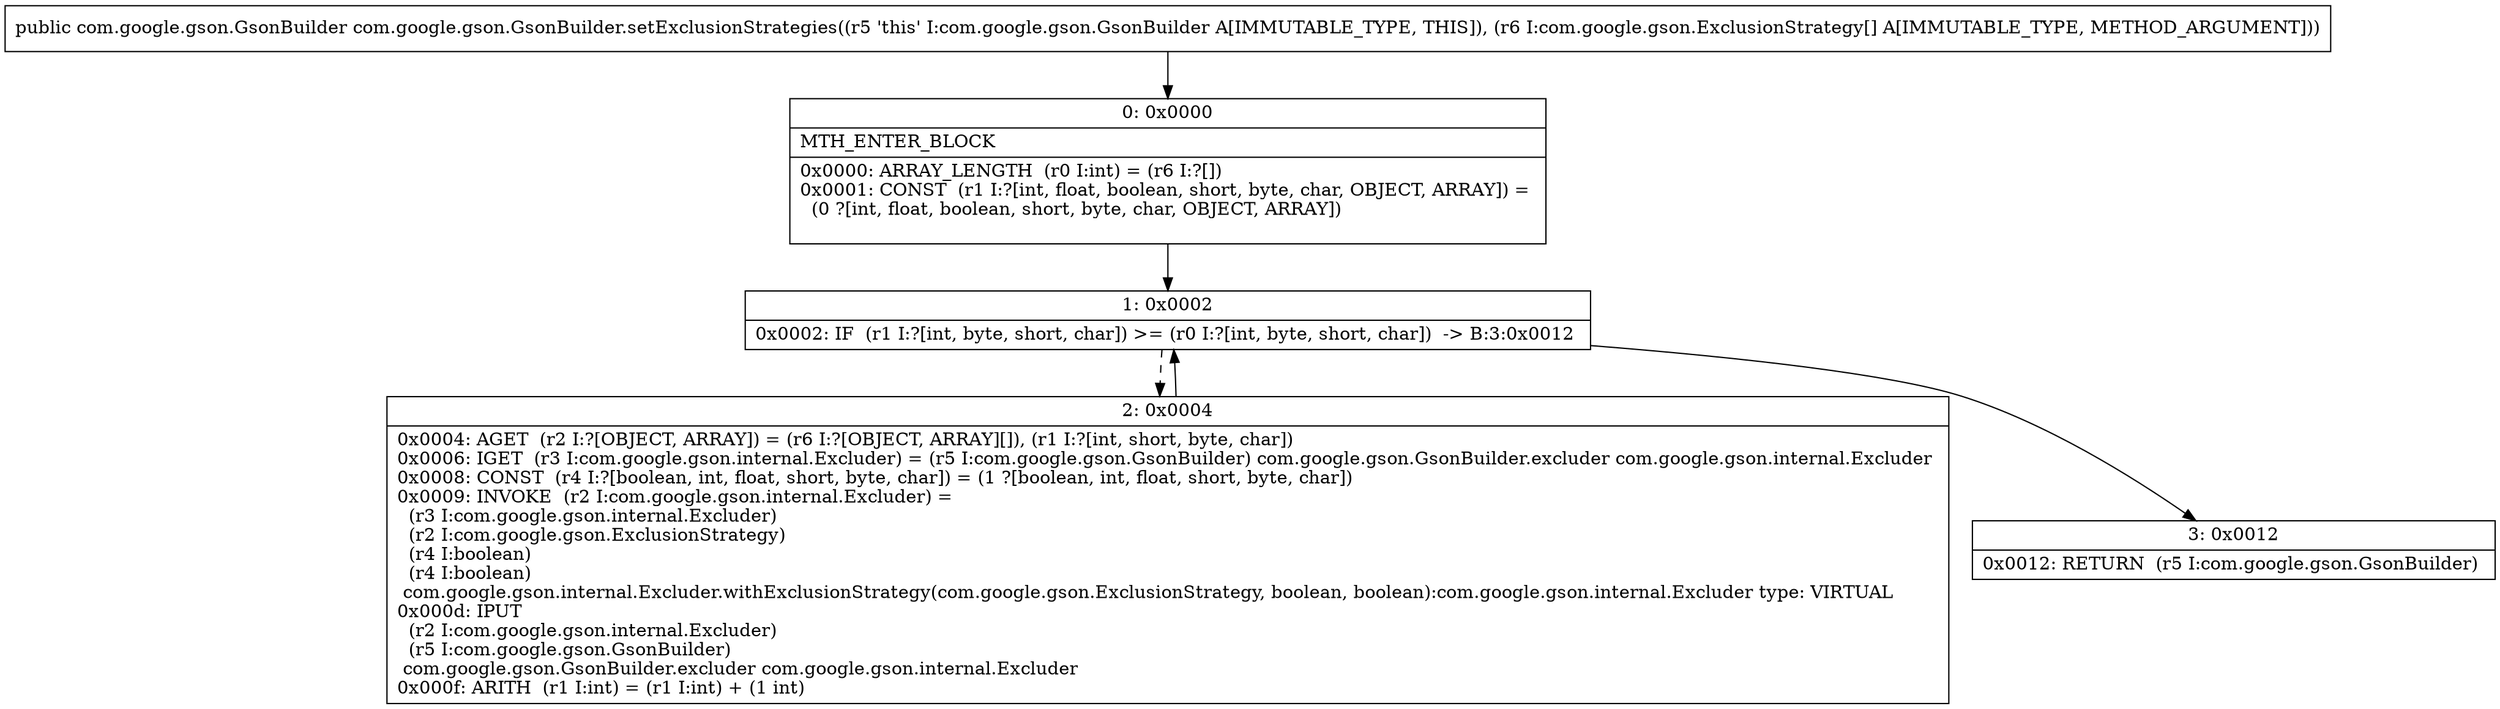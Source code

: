 digraph "CFG forcom.google.gson.GsonBuilder.setExclusionStrategies([Lcom\/google\/gson\/ExclusionStrategy;)Lcom\/google\/gson\/GsonBuilder;" {
Node_0 [shape=record,label="{0\:\ 0x0000|MTH_ENTER_BLOCK\l|0x0000: ARRAY_LENGTH  (r0 I:int) = (r6 I:?[]) \l0x0001: CONST  (r1 I:?[int, float, boolean, short, byte, char, OBJECT, ARRAY]) = \l  (0 ?[int, float, boolean, short, byte, char, OBJECT, ARRAY])\l \l}"];
Node_1 [shape=record,label="{1\:\ 0x0002|0x0002: IF  (r1 I:?[int, byte, short, char]) \>= (r0 I:?[int, byte, short, char])  \-\> B:3:0x0012 \l}"];
Node_2 [shape=record,label="{2\:\ 0x0004|0x0004: AGET  (r2 I:?[OBJECT, ARRAY]) = (r6 I:?[OBJECT, ARRAY][]), (r1 I:?[int, short, byte, char]) \l0x0006: IGET  (r3 I:com.google.gson.internal.Excluder) = (r5 I:com.google.gson.GsonBuilder) com.google.gson.GsonBuilder.excluder com.google.gson.internal.Excluder \l0x0008: CONST  (r4 I:?[boolean, int, float, short, byte, char]) = (1 ?[boolean, int, float, short, byte, char]) \l0x0009: INVOKE  (r2 I:com.google.gson.internal.Excluder) = \l  (r3 I:com.google.gson.internal.Excluder)\l  (r2 I:com.google.gson.ExclusionStrategy)\l  (r4 I:boolean)\l  (r4 I:boolean)\l com.google.gson.internal.Excluder.withExclusionStrategy(com.google.gson.ExclusionStrategy, boolean, boolean):com.google.gson.internal.Excluder type: VIRTUAL \l0x000d: IPUT  \l  (r2 I:com.google.gson.internal.Excluder)\l  (r5 I:com.google.gson.GsonBuilder)\l com.google.gson.GsonBuilder.excluder com.google.gson.internal.Excluder \l0x000f: ARITH  (r1 I:int) = (r1 I:int) + (1 int) \l}"];
Node_3 [shape=record,label="{3\:\ 0x0012|0x0012: RETURN  (r5 I:com.google.gson.GsonBuilder) \l}"];
MethodNode[shape=record,label="{public com.google.gson.GsonBuilder com.google.gson.GsonBuilder.setExclusionStrategies((r5 'this' I:com.google.gson.GsonBuilder A[IMMUTABLE_TYPE, THIS]), (r6 I:com.google.gson.ExclusionStrategy[] A[IMMUTABLE_TYPE, METHOD_ARGUMENT])) }"];
MethodNode -> Node_0;
Node_0 -> Node_1;
Node_1 -> Node_2[style=dashed];
Node_1 -> Node_3;
Node_2 -> Node_1;
}


